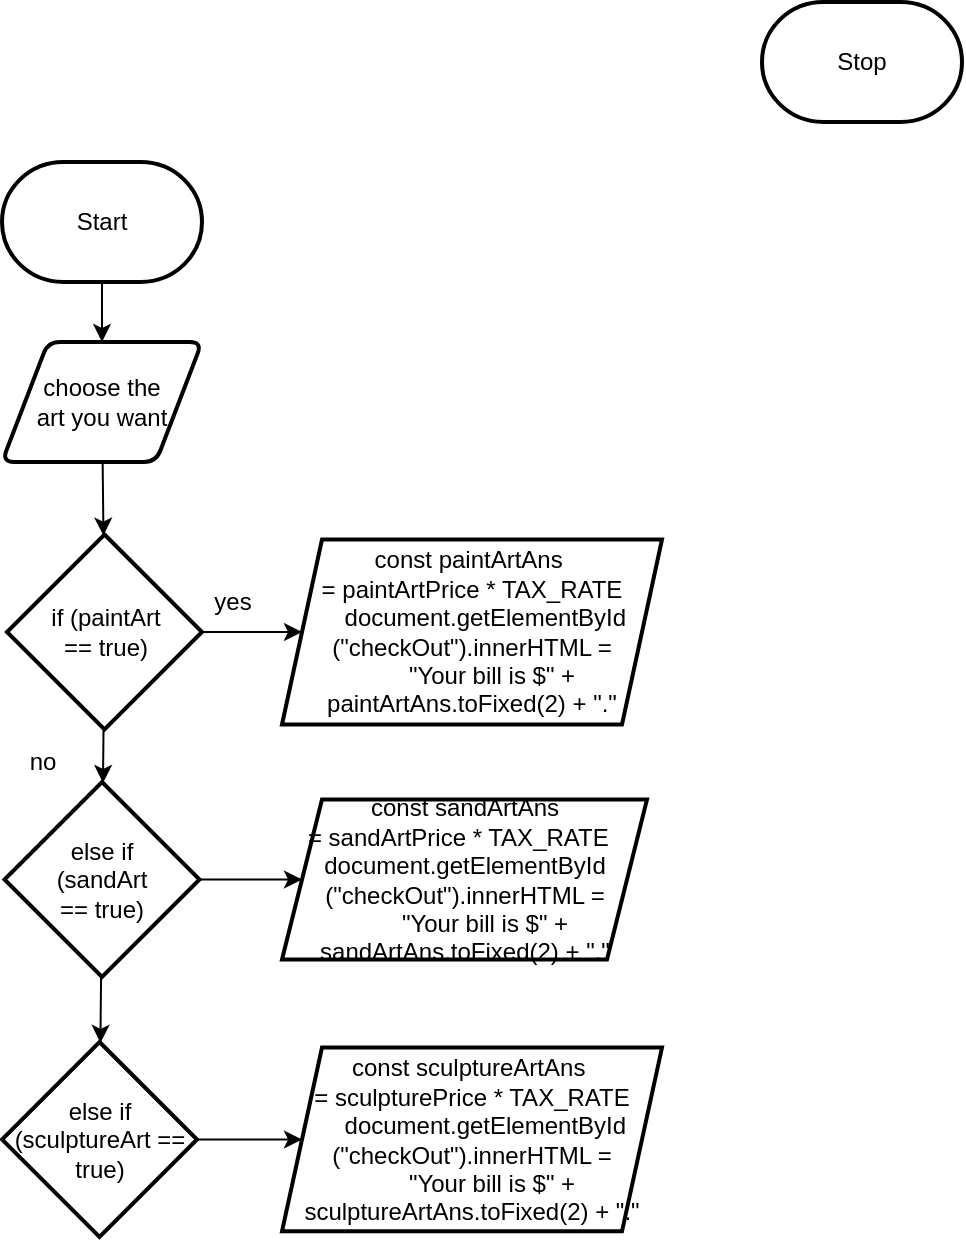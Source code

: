 <mxfile>
    <diagram id="GInHtZuMB5CcCfA9ihm7" name="Page-1">
        <mxGraphModel dx="820" dy="570" grid="1" gridSize="10" guides="1" tooltips="1" connect="1" arrows="1" fold="1" page="1" pageScale="1" pageWidth="850" pageHeight="1100" math="0" shadow="0">
            <root>
                <mxCell id="0"/>
                <mxCell id="1" parent="0"/>
                <mxCell id="7" style="edgeStyle=none;html=1;" parent="1" source="2" target="3" edge="1">
                    <mxGeometry relative="1" as="geometry"/>
                </mxCell>
                <mxCell id="2" value="Start" style="strokeWidth=2;html=1;shape=mxgraph.flowchart.terminator;whiteSpace=wrap;" parent="1" vertex="1">
                    <mxGeometry x="300" y="260" width="100" height="60" as="geometry"/>
                </mxCell>
                <mxCell id="11" value="" style="edgeStyle=none;html=1;" edge="1" parent="1" source="3" target="10">
                    <mxGeometry relative="1" as="geometry"/>
                </mxCell>
                <mxCell id="3" value="choose the&lt;br&gt;art you want" style="shape=parallelogram;html=1;strokeWidth=2;perimeter=parallelogramPerimeter;whiteSpace=wrap;rounded=1;arcSize=12;size=0.23;" parent="1" vertex="1">
                    <mxGeometry x="300" y="350" width="100" height="60" as="geometry"/>
                </mxCell>
                <mxCell id="6" value="Stop" style="strokeWidth=2;html=1;shape=mxgraph.flowchart.terminator;whiteSpace=wrap;" parent="1" vertex="1">
                    <mxGeometry x="680" y="180" width="100" height="60" as="geometry"/>
                </mxCell>
                <mxCell id="14" value="" style="edgeStyle=none;html=1;" edge="1" parent="1" source="10" target="13">
                    <mxGeometry relative="1" as="geometry"/>
                </mxCell>
                <mxCell id="21" value="" style="edgeStyle=none;rounded=0;html=1;" edge="1" parent="1" source="10" target="20">
                    <mxGeometry relative="1" as="geometry"/>
                </mxCell>
                <mxCell id="10" value="if (paintArt &lt;br&gt;== true)" style="rhombus;whiteSpace=wrap;html=1;strokeWidth=2;rounded=0;arcSize=12;" vertex="1" parent="1">
                    <mxGeometry x="302.5" y="446.25" width="97.5" height="97.5" as="geometry"/>
                </mxCell>
                <mxCell id="13" value="&lt;div&gt;const paintArtAns&amp;nbsp;&lt;/div&gt;&lt;div&gt;= paintArtPrice * TAX_RATE&lt;/div&gt;&lt;div&gt;&amp;nbsp; &amp;nbsp; document.getElementById&lt;/div&gt;&lt;div&gt;(&quot;checkOut&quot;).innerHTML =&lt;/div&gt;&lt;div&gt;&amp;nbsp; &amp;nbsp; &amp;nbsp; &quot;Your bill is $&quot; + paintArtAns.toFixed(2) + &quot;.&quot;&lt;/div&gt;" style="shape=parallelogram;perimeter=parallelogramPerimeter;whiteSpace=wrap;html=1;fixedSize=1;strokeWidth=2;rounded=0;arcSize=12;" vertex="1" parent="1">
                    <mxGeometry x="440" y="448.75" width="190" height="92.5" as="geometry"/>
                </mxCell>
                <mxCell id="15" value="yes" style="text;html=1;align=center;verticalAlign=middle;resizable=0;points=[];autosize=1;strokeColor=none;fillColor=none;" vertex="1" parent="1">
                    <mxGeometry x="400" y="470" width="30" height="20" as="geometry"/>
                </mxCell>
                <mxCell id="19" value="no" style="text;html=1;align=center;verticalAlign=middle;resizable=0;points=[];autosize=1;strokeColor=none;fillColor=none;" vertex="1" parent="1">
                    <mxGeometry x="305" y="550" width="30" height="20" as="geometry"/>
                </mxCell>
                <mxCell id="23" value="" style="edgeStyle=none;rounded=0;html=1;" edge="1" parent="1" source="20" target="22">
                    <mxGeometry relative="1" as="geometry"/>
                </mxCell>
                <mxCell id="25" value="" style="edgeStyle=none;rounded=0;html=1;" edge="1" parent="1" source="20" target="24">
                    <mxGeometry relative="1" as="geometry"/>
                </mxCell>
                <mxCell id="20" value="else if &lt;br&gt;(sandArt &lt;br&gt;== true)" style="rhombus;whiteSpace=wrap;html=1;strokeWidth=2;rounded=0;arcSize=12;" vertex="1" parent="1">
                    <mxGeometry x="301.25" y="570" width="97.5" height="97.5" as="geometry"/>
                </mxCell>
                <mxCell id="22" value="&lt;div&gt;const sandArtAns&lt;/div&gt;&lt;div&gt;&amp;nbsp;= sandArtPrice * TAX_RATE&lt;span&gt;&amp;nbsp; &amp;nbsp; document.getElementById&lt;/span&gt;&lt;/div&gt;&lt;div&gt;(&quot;checkOut&quot;).innerHTML =&lt;/div&gt;&lt;div&gt;&amp;nbsp; &amp;nbsp; &amp;nbsp; &quot;Your bill is $&quot; + sandArtAns.toFixed(2) + &quot;.&quot;&lt;/div&gt;" style="shape=parallelogram;perimeter=parallelogramPerimeter;whiteSpace=wrap;html=1;fixedSize=1;strokeWidth=2;rounded=0;arcSize=12;" vertex="1" parent="1">
                    <mxGeometry x="440" y="578.75" width="182.5" height="80" as="geometry"/>
                </mxCell>
                <mxCell id="29" value="" style="edgeStyle=none;rounded=0;html=1;" edge="1" parent="1" source="24" target="28">
                    <mxGeometry relative="1" as="geometry"/>
                </mxCell>
                <mxCell id="24" value="else if (sculptureArt == true)" style="rhombus;whiteSpace=wrap;html=1;strokeWidth=2;rounded=0;arcSize=12;" vertex="1" parent="1">
                    <mxGeometry x="300" y="700" width="97.5" height="97.5" as="geometry"/>
                </mxCell>
                <mxCell id="28" value="&lt;div&gt;const sculptureArtAns&amp;nbsp;&lt;/div&gt;&lt;div&gt;= sculpturePrice * TAX_RATE&lt;/div&gt;&lt;div&gt;&amp;nbsp; &amp;nbsp; document.getElementById&lt;/div&gt;&lt;div&gt;(&quot;checkOut&quot;).innerHTML =&lt;/div&gt;&lt;div&gt;&amp;nbsp; &amp;nbsp; &amp;nbsp; &quot;Your bill is $&quot; + sculptureArtAns.toFixed(2) + &quot;.&quot;&lt;/div&gt;" style="shape=parallelogram;perimeter=parallelogramPerimeter;whiteSpace=wrap;html=1;fixedSize=1;strokeWidth=2;rounded=0;arcSize=12;" vertex="1" parent="1">
                    <mxGeometry x="440" y="702.81" width="190" height="91.87" as="geometry"/>
                </mxCell>
            </root>
        </mxGraphModel>
    </diagram>
</mxfile>